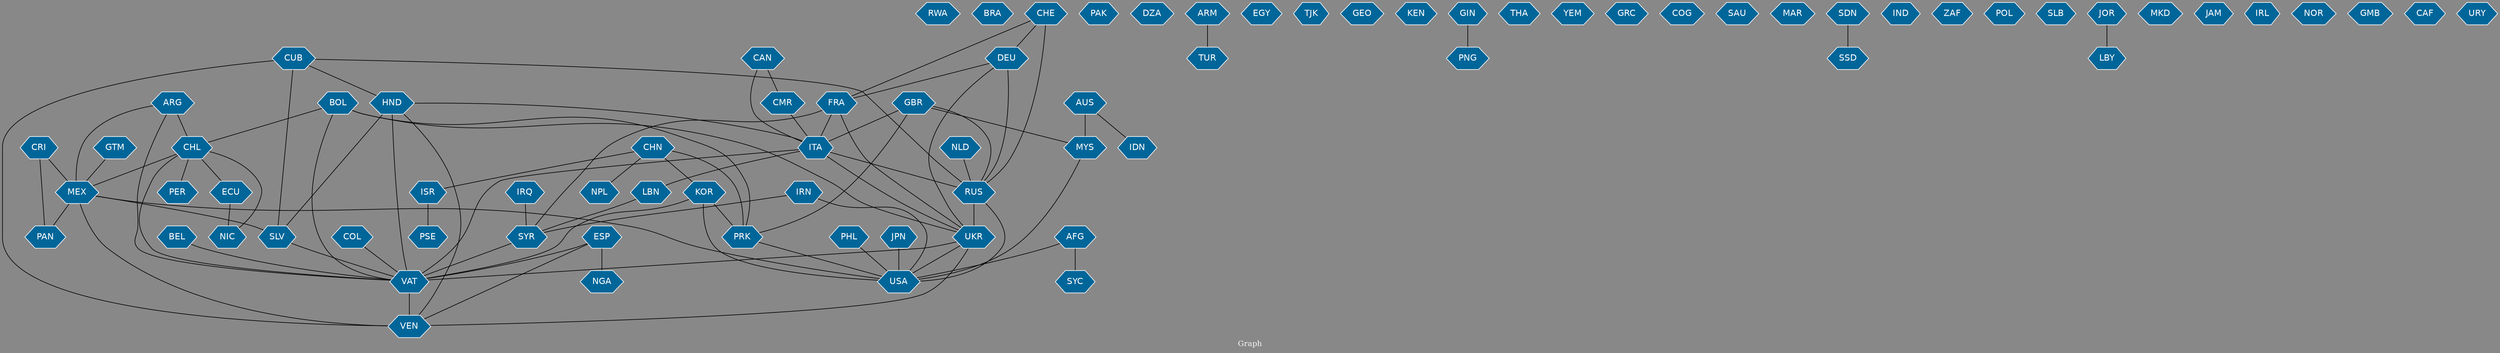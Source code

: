 // Countries together in item graph
graph {
	graph [bgcolor="#888888" fontcolor=white fontsize=12 label="Graph" outputorder=edgesfirst overlap=prism]
	node [color=white fillcolor="#006699" fontcolor=white fontname=Helvetica shape=hexagon style=filled]
	edge [arrowhead=open color=black fontcolor=white fontname=Courier fontsize=12]
		RWA [label=RWA]
		BRA [label=BRA]
		USA [label=USA]
		IRN [label=IRN]
		RUS [label=RUS]
		SYR [label=SYR]
		PRK [label=PRK]
		ISR [label=ISR]
		VAT [label=VAT]
		FRA [label=FRA]
		BOL [label=BOL]
		PAK [label=PAK]
		ARG [label=ARG]
		CHL [label=CHL]
		UKR [label=UKR]
		AUS [label=AUS]
		DZA [label=DZA]
		TUR [label=TUR]
		EGY [label=EGY]
		MEX [label=MEX]
		VEN [label=VEN]
		MYS [label=MYS]
		HND [label=HND]
		BEL [label=BEL]
		KOR [label=KOR]
		PAN [label=PAN]
		AFG [label=AFG]
		IDN [label=IDN]
		DEU [label=DEU]
		PER [label=PER]
		CRI [label=CRI]
		CHE [label=CHE]
		CUB [label=CUB]
		NIC [label=NIC]
		JPN [label=JPN]
		TJK [label=TJK]
		ITA [label=ITA]
		ECU [label=ECU]
		IRQ [label=IRQ]
		PHL [label=PHL]
		GEO [label=GEO]
		ARM [label=ARM]
		KEN [label=KEN]
		GIN [label=GIN]
		PNG [label=PNG]
		CHN [label=CHN]
		THA [label=THA]
		YEM [label=YEM]
		ESP [label=ESP]
		GBR [label=GBR]
		LBN [label=LBN]
		PSE [label=PSE]
		GRC [label=GRC]
		COG [label=COG]
		GTM [label=GTM]
		COL [label=COL]
		SAU [label=SAU]
		MAR [label=MAR]
		SSD [label=SSD]
		SDN [label=SDN]
		NGA [label=NGA]
		IND [label=IND]
		ZAF [label=ZAF]
		SYC [label=SYC]
		SLV [label=SLV]
		POL [label=POL]
		SLB [label=SLB]
		LBY [label=LBY]
		JOR [label=JOR]
		MKD [label=MKD]
		JAM [label=JAM]
		IRL [label=IRL]
		CAN [label=CAN]
		NOR [label=NOR]
		NLD [label=NLD]
		CMR [label=CMR]
		NPL [label=NPL]
		GMB [label=GMB]
		CAF [label=CAF]
		URY [label=URY]
			COL -- VAT [weight=1]
			SYR -- VAT [weight=1]
			CHE -- RUS [weight=3]
			CHN -- NPL [weight=1]
			MEX -- VEN [weight=1]
			GIN -- PNG [weight=2]
			MYS -- USA [weight=1]
			ARM -- TUR [weight=1]
			CHL -- NIC [weight=1]
			AFG -- USA [weight=1]
			ARG -- VAT [weight=1]
			KOR -- VAT [weight=1]
			CHN -- PRK [weight=1]
			CHN -- ISR [weight=1]
			SDN -- SSD [weight=1]
			ITA -- UKR [weight=1]
			CAN -- CMR [weight=1]
			PRK -- USA [weight=1]
			AFG -- SYC [weight=1]
			CUB -- RUS [weight=1]
			CHL -- PER [weight=1]
			KOR -- PRK [weight=5]
			DEU -- RUS [weight=2]
			JPN -- USA [weight=2]
			KOR -- USA [weight=1]
			ESP -- NGA [weight=1]
			SLV -- VAT [weight=1]
			MEX -- PAN [weight=1]
			ECU -- NIC [weight=1]
			CAN -- ITA [weight=1]
			CHE -- DEU [weight=1]
			LBN -- SYR [weight=1]
			UKR -- USA [weight=2]
			IRQ -- SYR [weight=1]
			HND -- VAT [weight=2]
			GBR -- RUS [weight=1]
			IRN -- SYR [weight=1]
			BOL -- VAT [weight=1]
			ISR -- PSE [weight=12]
			AUS -- IDN [weight=1]
			ESP -- VAT [weight=2]
			CHL -- VAT [weight=1]
			CRI -- PAN [weight=1]
			CHL -- MEX [weight=2]
			DEU -- FRA [weight=1]
			ITA -- RUS [weight=1]
			PHL -- USA [weight=2]
			BEL -- VAT [weight=1]
			UKR -- VAT [weight=1]
			NLD -- RUS [weight=1]
			UKR -- VEN [weight=1]
			ESP -- VEN [weight=3]
			ARG -- CHL [weight=2]
			VAT -- VEN [weight=4]
			FRA -- SYR [weight=3]
			CRI -- MEX [weight=1]
			BOL -- UKR [weight=1]
			RUS -- UKR [weight=41]
			GTM -- MEX [weight=1]
			IRN -- USA [weight=1]
			CHN -- KOR [weight=1]
			HND -- ITA [weight=1]
			CMR -- ITA [weight=1]
			GBR -- PRK [weight=1]
			CUB -- VEN [weight=2]
			MEX -- USA [weight=7]
			DEU -- UKR [weight=1]
			MEX -- SLV [weight=1]
			ITA -- LBN [weight=1]
			HND -- VEN [weight=1]
			HND -- SLV [weight=1]
			CHL -- ECU [weight=2]
			CUB -- HND [weight=1]
			JOR -- LBY [weight=2]
			ITA -- VAT [weight=1]
			ARG -- MEX [weight=1]
			RUS -- USA [weight=7]
			FRA -- ITA [weight=1]
			GBR -- ITA [weight=1]
			BOL -- CHL [weight=1]
			GBR -- MYS [weight=1]
			FRA -- UKR [weight=1]
			CUB -- SLV [weight=1]
			CHE -- FRA [weight=1]
			BOL -- PRK [weight=1]
			AUS -- MYS [weight=6]
}